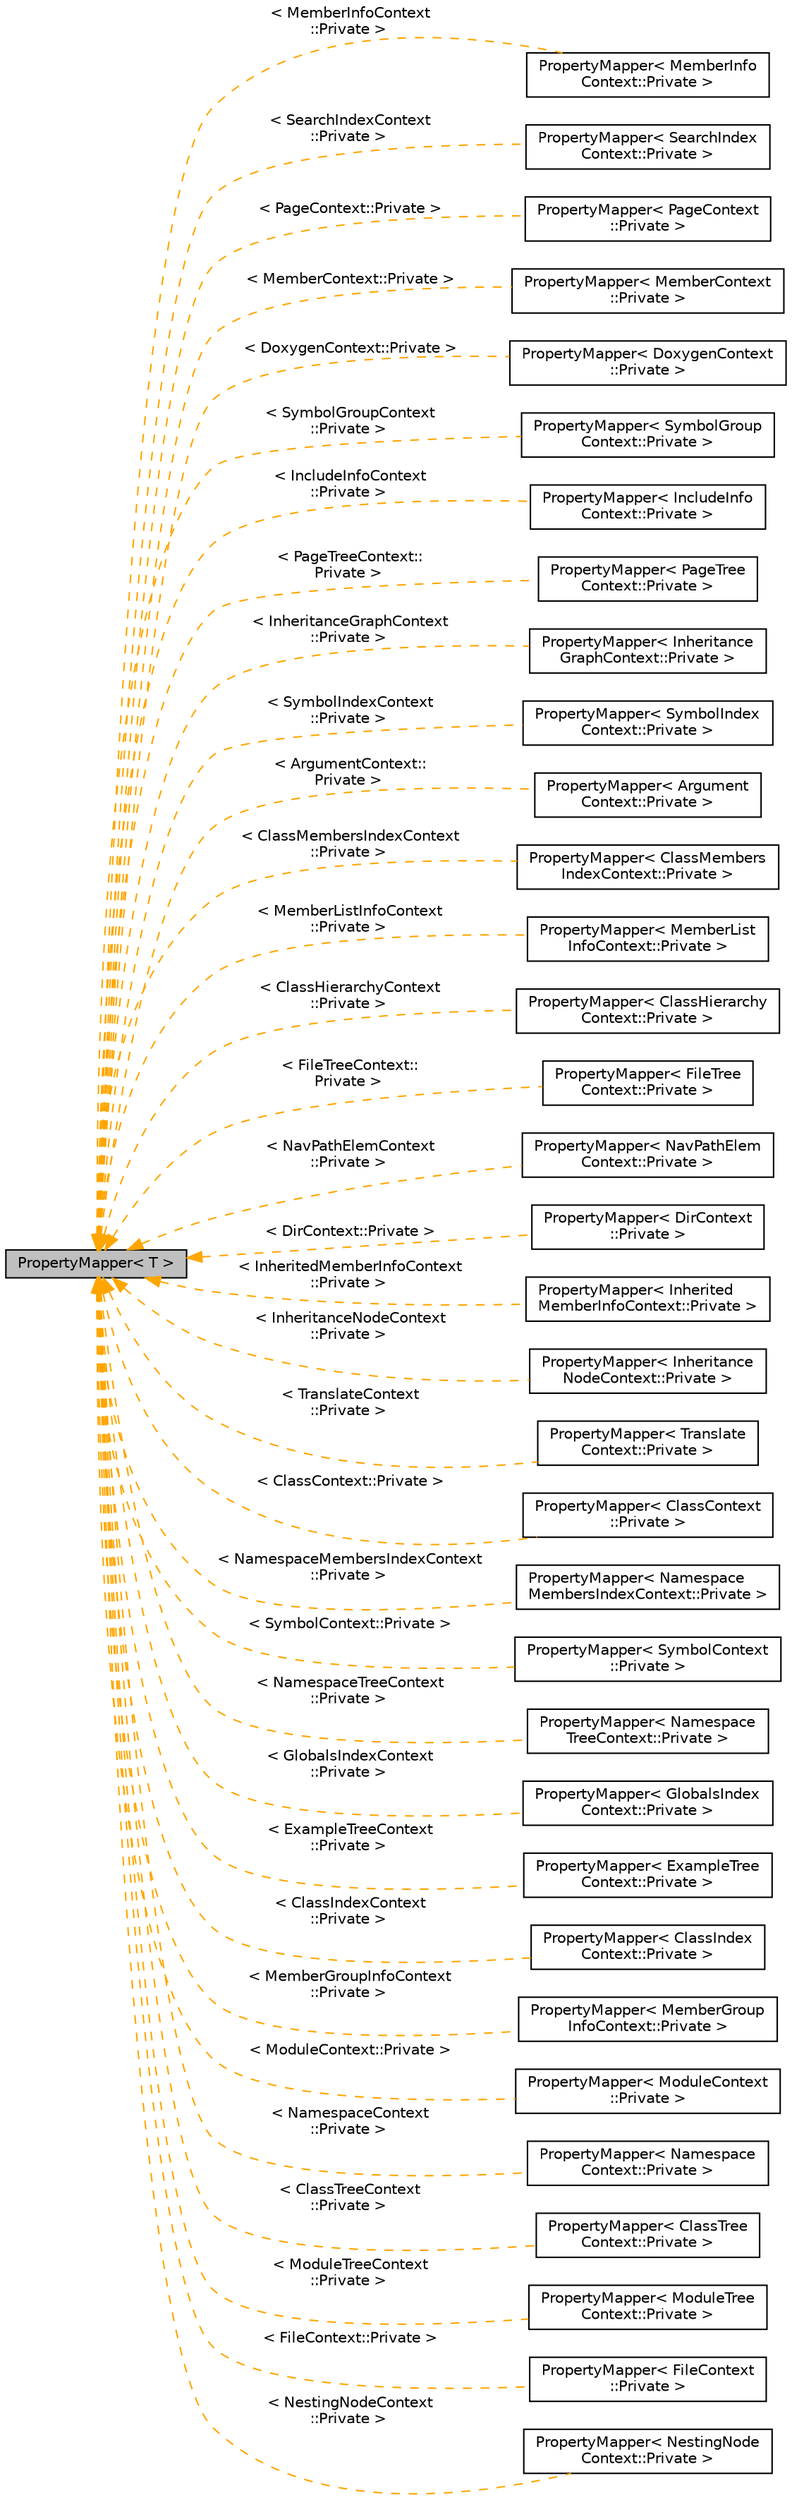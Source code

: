 digraph "PropertyMapper&lt; T &gt;"
{
 // INTERACTIVE_SVG=YES
  edge [fontname="Helvetica",fontsize="10",labelfontname="Helvetica",labelfontsize="10"];
  node [fontname="Helvetica",fontsize="10",shape=record];
  rankdir="LR";
  Node0 [label="PropertyMapper\< T \>",height=0.2,width=0.4,color="black", fillcolor="grey75", style="filled", fontcolor="black"];
  Node0 -> Node1 [dir="back",color="orange",fontsize="10",style="dashed",label=" \< MemberInfoContext\l::Private \>" ,fontname="Helvetica"];
  Node1 [label="PropertyMapper\< MemberInfo\lContext::Private \>",height=0.2,width=0.4,color="black", fillcolor="white", style="filled",URL="$d1/d80/class_property_mapper.html"];
  Node0 -> Node2 [dir="back",color="orange",fontsize="10",style="dashed",label=" \< SearchIndexContext\l::Private \>" ,fontname="Helvetica"];
  Node2 [label="PropertyMapper\< SearchIndex\lContext::Private \>",height=0.2,width=0.4,color="black", fillcolor="white", style="filled",URL="$d1/d80/class_property_mapper.html"];
  Node0 -> Node3 [dir="back",color="orange",fontsize="10",style="dashed",label=" \< PageContext::Private \>" ,fontname="Helvetica"];
  Node3 [label="PropertyMapper\< PageContext\l::Private \>",height=0.2,width=0.4,color="black", fillcolor="white", style="filled",URL="$d1/d80/class_property_mapper.html"];
  Node0 -> Node4 [dir="back",color="orange",fontsize="10",style="dashed",label=" \< MemberContext::Private \>" ,fontname="Helvetica"];
  Node4 [label="PropertyMapper\< MemberContext\l::Private \>",height=0.2,width=0.4,color="black", fillcolor="white", style="filled",URL="$d1/d80/class_property_mapper.html"];
  Node0 -> Node5 [dir="back",color="orange",fontsize="10",style="dashed",label=" \< DoxygenContext::Private \>" ,fontname="Helvetica"];
  Node5 [label="PropertyMapper\< DoxygenContext\l::Private \>",height=0.2,width=0.4,color="black", fillcolor="white", style="filled",URL="$d1/d80/class_property_mapper.html"];
  Node0 -> Node6 [dir="back",color="orange",fontsize="10",style="dashed",label=" \< SymbolGroupContext\l::Private \>" ,fontname="Helvetica"];
  Node6 [label="PropertyMapper\< SymbolGroup\lContext::Private \>",height=0.2,width=0.4,color="black", fillcolor="white", style="filled",URL="$d1/d80/class_property_mapper.html"];
  Node0 -> Node7 [dir="back",color="orange",fontsize="10",style="dashed",label=" \< IncludeInfoContext\l::Private \>" ,fontname="Helvetica"];
  Node7 [label="PropertyMapper\< IncludeInfo\lContext::Private \>",height=0.2,width=0.4,color="black", fillcolor="white", style="filled",URL="$d1/d80/class_property_mapper.html"];
  Node0 -> Node8 [dir="back",color="orange",fontsize="10",style="dashed",label=" \< PageTreeContext::\lPrivate \>" ,fontname="Helvetica"];
  Node8 [label="PropertyMapper\< PageTree\lContext::Private \>",height=0.2,width=0.4,color="black", fillcolor="white", style="filled",URL="$d1/d80/class_property_mapper.html"];
  Node0 -> Node9 [dir="back",color="orange",fontsize="10",style="dashed",label=" \< InheritanceGraphContext\l::Private \>" ,fontname="Helvetica"];
  Node9 [label="PropertyMapper\< Inheritance\lGraphContext::Private \>",height=0.2,width=0.4,color="black", fillcolor="white", style="filled",URL="$d1/d80/class_property_mapper.html"];
  Node0 -> Node10 [dir="back",color="orange",fontsize="10",style="dashed",label=" \< SymbolIndexContext\l::Private \>" ,fontname="Helvetica"];
  Node10 [label="PropertyMapper\< SymbolIndex\lContext::Private \>",height=0.2,width=0.4,color="black", fillcolor="white", style="filled",URL="$d1/d80/class_property_mapper.html"];
  Node0 -> Node11 [dir="back",color="orange",fontsize="10",style="dashed",label=" \< ArgumentContext::\lPrivate \>" ,fontname="Helvetica"];
  Node11 [label="PropertyMapper\< Argument\lContext::Private \>",height=0.2,width=0.4,color="black", fillcolor="white", style="filled",URL="$d1/d80/class_property_mapper.html"];
  Node0 -> Node12 [dir="back",color="orange",fontsize="10",style="dashed",label=" \< ClassMembersIndexContext\l::Private \>" ,fontname="Helvetica"];
  Node12 [label="PropertyMapper\< ClassMembers\lIndexContext::Private \>",height=0.2,width=0.4,color="black", fillcolor="white", style="filled",URL="$d1/d80/class_property_mapper.html"];
  Node0 -> Node13 [dir="back",color="orange",fontsize="10",style="dashed",label=" \< MemberListInfoContext\l::Private \>" ,fontname="Helvetica"];
  Node13 [label="PropertyMapper\< MemberList\lInfoContext::Private \>",height=0.2,width=0.4,color="black", fillcolor="white", style="filled",URL="$d1/d80/class_property_mapper.html"];
  Node0 -> Node14 [dir="back",color="orange",fontsize="10",style="dashed",label=" \< ClassHierarchyContext\l::Private \>" ,fontname="Helvetica"];
  Node14 [label="PropertyMapper\< ClassHierarchy\lContext::Private \>",height=0.2,width=0.4,color="black", fillcolor="white", style="filled",URL="$d1/d80/class_property_mapper.html"];
  Node0 -> Node15 [dir="back",color="orange",fontsize="10",style="dashed",label=" \< FileTreeContext::\lPrivate \>" ,fontname="Helvetica"];
  Node15 [label="PropertyMapper\< FileTree\lContext::Private \>",height=0.2,width=0.4,color="black", fillcolor="white", style="filled",URL="$d1/d80/class_property_mapper.html"];
  Node0 -> Node16 [dir="back",color="orange",fontsize="10",style="dashed",label=" \< NavPathElemContext\l::Private \>" ,fontname="Helvetica"];
  Node16 [label="PropertyMapper\< NavPathElem\lContext::Private \>",height=0.2,width=0.4,color="black", fillcolor="white", style="filled",URL="$d1/d80/class_property_mapper.html"];
  Node0 -> Node17 [dir="back",color="orange",fontsize="10",style="dashed",label=" \< DirContext::Private \>" ,fontname="Helvetica"];
  Node17 [label="PropertyMapper\< DirContext\l::Private \>",height=0.2,width=0.4,color="black", fillcolor="white", style="filled",URL="$d1/d80/class_property_mapper.html"];
  Node0 -> Node18 [dir="back",color="orange",fontsize="10",style="dashed",label=" \< InheritedMemberInfoContext\l::Private \>" ,fontname="Helvetica"];
  Node18 [label="PropertyMapper\< Inherited\lMemberInfoContext::Private \>",height=0.2,width=0.4,color="black", fillcolor="white", style="filled",URL="$d1/d80/class_property_mapper.html"];
  Node0 -> Node19 [dir="back",color="orange",fontsize="10",style="dashed",label=" \< InheritanceNodeContext\l::Private \>" ,fontname="Helvetica"];
  Node19 [label="PropertyMapper\< Inheritance\lNodeContext::Private \>",height=0.2,width=0.4,color="black", fillcolor="white", style="filled",URL="$d1/d80/class_property_mapper.html"];
  Node0 -> Node20 [dir="back",color="orange",fontsize="10",style="dashed",label=" \< TranslateContext\l::Private \>" ,fontname="Helvetica"];
  Node20 [label="PropertyMapper\< Translate\lContext::Private \>",height=0.2,width=0.4,color="black", fillcolor="white", style="filled",URL="$d1/d80/class_property_mapper.html"];
  Node0 -> Node21 [dir="back",color="orange",fontsize="10",style="dashed",label=" \< ClassContext::Private \>" ,fontname="Helvetica"];
  Node21 [label="PropertyMapper\< ClassContext\l::Private \>",height=0.2,width=0.4,color="black", fillcolor="white", style="filled",URL="$d1/d80/class_property_mapper.html"];
  Node0 -> Node22 [dir="back",color="orange",fontsize="10",style="dashed",label=" \< NamespaceMembersIndexContext\l::Private \>" ,fontname="Helvetica"];
  Node22 [label="PropertyMapper\< Namespace\lMembersIndexContext::Private \>",height=0.2,width=0.4,color="black", fillcolor="white", style="filled",URL="$d1/d80/class_property_mapper.html"];
  Node0 -> Node23 [dir="back",color="orange",fontsize="10",style="dashed",label=" \< SymbolContext::Private \>" ,fontname="Helvetica"];
  Node23 [label="PropertyMapper\< SymbolContext\l::Private \>",height=0.2,width=0.4,color="black", fillcolor="white", style="filled",URL="$d1/d80/class_property_mapper.html"];
  Node0 -> Node24 [dir="back",color="orange",fontsize="10",style="dashed",label=" \< NamespaceTreeContext\l::Private \>" ,fontname="Helvetica"];
  Node24 [label="PropertyMapper\< Namespace\lTreeContext::Private \>",height=0.2,width=0.4,color="black", fillcolor="white", style="filled",URL="$d1/d80/class_property_mapper.html"];
  Node0 -> Node25 [dir="back",color="orange",fontsize="10",style="dashed",label=" \< GlobalsIndexContext\l::Private \>" ,fontname="Helvetica"];
  Node25 [label="PropertyMapper\< GlobalsIndex\lContext::Private \>",height=0.2,width=0.4,color="black", fillcolor="white", style="filled",URL="$d1/d80/class_property_mapper.html"];
  Node0 -> Node26 [dir="back",color="orange",fontsize="10",style="dashed",label=" \< ExampleTreeContext\l::Private \>" ,fontname="Helvetica"];
  Node26 [label="PropertyMapper\< ExampleTree\lContext::Private \>",height=0.2,width=0.4,color="black", fillcolor="white", style="filled",URL="$d1/d80/class_property_mapper.html"];
  Node0 -> Node27 [dir="back",color="orange",fontsize="10",style="dashed",label=" \< ClassIndexContext\l::Private \>" ,fontname="Helvetica"];
  Node27 [label="PropertyMapper\< ClassIndex\lContext::Private \>",height=0.2,width=0.4,color="black", fillcolor="white", style="filled",URL="$d1/d80/class_property_mapper.html"];
  Node0 -> Node28 [dir="back",color="orange",fontsize="10",style="dashed",label=" \< MemberGroupInfoContext\l::Private \>" ,fontname="Helvetica"];
  Node28 [label="PropertyMapper\< MemberGroup\lInfoContext::Private \>",height=0.2,width=0.4,color="black", fillcolor="white", style="filled",URL="$d1/d80/class_property_mapper.html"];
  Node0 -> Node29 [dir="back",color="orange",fontsize="10",style="dashed",label=" \< ModuleContext::Private \>" ,fontname="Helvetica"];
  Node29 [label="PropertyMapper\< ModuleContext\l::Private \>",height=0.2,width=0.4,color="black", fillcolor="white", style="filled",URL="$d1/d80/class_property_mapper.html"];
  Node0 -> Node30 [dir="back",color="orange",fontsize="10",style="dashed",label=" \< NamespaceContext\l::Private \>" ,fontname="Helvetica"];
  Node30 [label="PropertyMapper\< Namespace\lContext::Private \>",height=0.2,width=0.4,color="black", fillcolor="white", style="filled",URL="$d1/d80/class_property_mapper.html"];
  Node0 -> Node31 [dir="back",color="orange",fontsize="10",style="dashed",label=" \< ClassTreeContext\l::Private \>" ,fontname="Helvetica"];
  Node31 [label="PropertyMapper\< ClassTree\lContext::Private \>",height=0.2,width=0.4,color="black", fillcolor="white", style="filled",URL="$d1/d80/class_property_mapper.html"];
  Node0 -> Node32 [dir="back",color="orange",fontsize="10",style="dashed",label=" \< ModuleTreeContext\l::Private \>" ,fontname="Helvetica"];
  Node32 [label="PropertyMapper\< ModuleTree\lContext::Private \>",height=0.2,width=0.4,color="black", fillcolor="white", style="filled",URL="$d1/d80/class_property_mapper.html"];
  Node0 -> Node33 [dir="back",color="orange",fontsize="10",style="dashed",label=" \< FileContext::Private \>" ,fontname="Helvetica"];
  Node33 [label="PropertyMapper\< FileContext\l::Private \>",height=0.2,width=0.4,color="black", fillcolor="white", style="filled",URL="$d1/d80/class_property_mapper.html"];
  Node0 -> Node34 [dir="back",color="orange",fontsize="10",style="dashed",label=" \< NestingNodeContext\l::Private \>" ,fontname="Helvetica"];
  Node34 [label="PropertyMapper\< NestingNode\lContext::Private \>",height=0.2,width=0.4,color="black", fillcolor="white", style="filled",URL="$d1/d80/class_property_mapper.html"];
}
